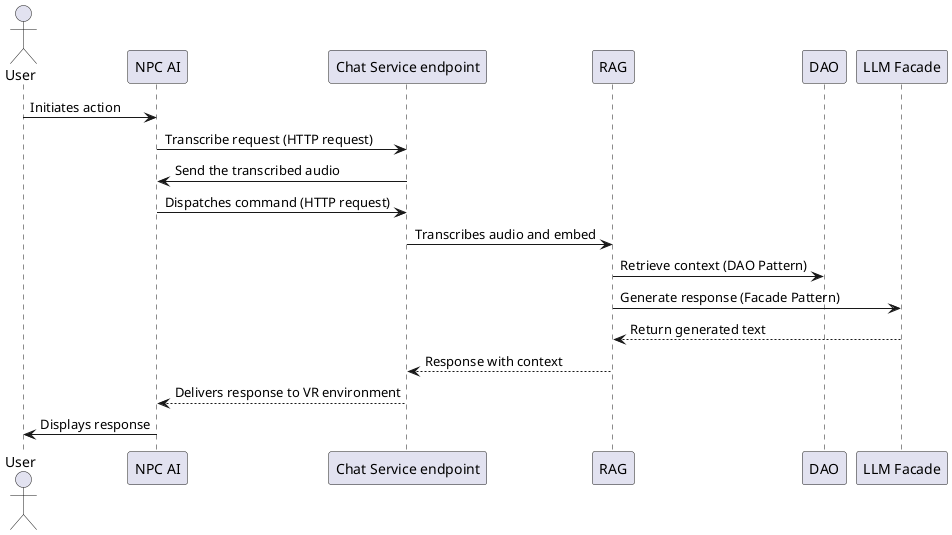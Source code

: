 @startuml ProcessView
actor User
participant "NPC AI" as AM
participant "Chat Service endpoint" as CSM
participant "RAG" as RAG
participant "DAO" as DAO
participant "LLM Facade" as LLM

User -> AM: Initiates action
AM -> CSM: Transcribe request (HTTP request)
CSM -> AM: Send the transcribed audio
AM -> CSM: Dispatches command (HTTP request)
CSM -> RAG: Transcribes audio and embed
RAG -> DAO: Retrieve context (DAO Pattern)
RAG -> LLM: Generate response (Facade Pattern)
LLM --> RAG: Return generated text
RAG --> CSM: Response with context
CSM --> AM: Delivers response to VR environment
AM -> User: Displays response
@enduml
